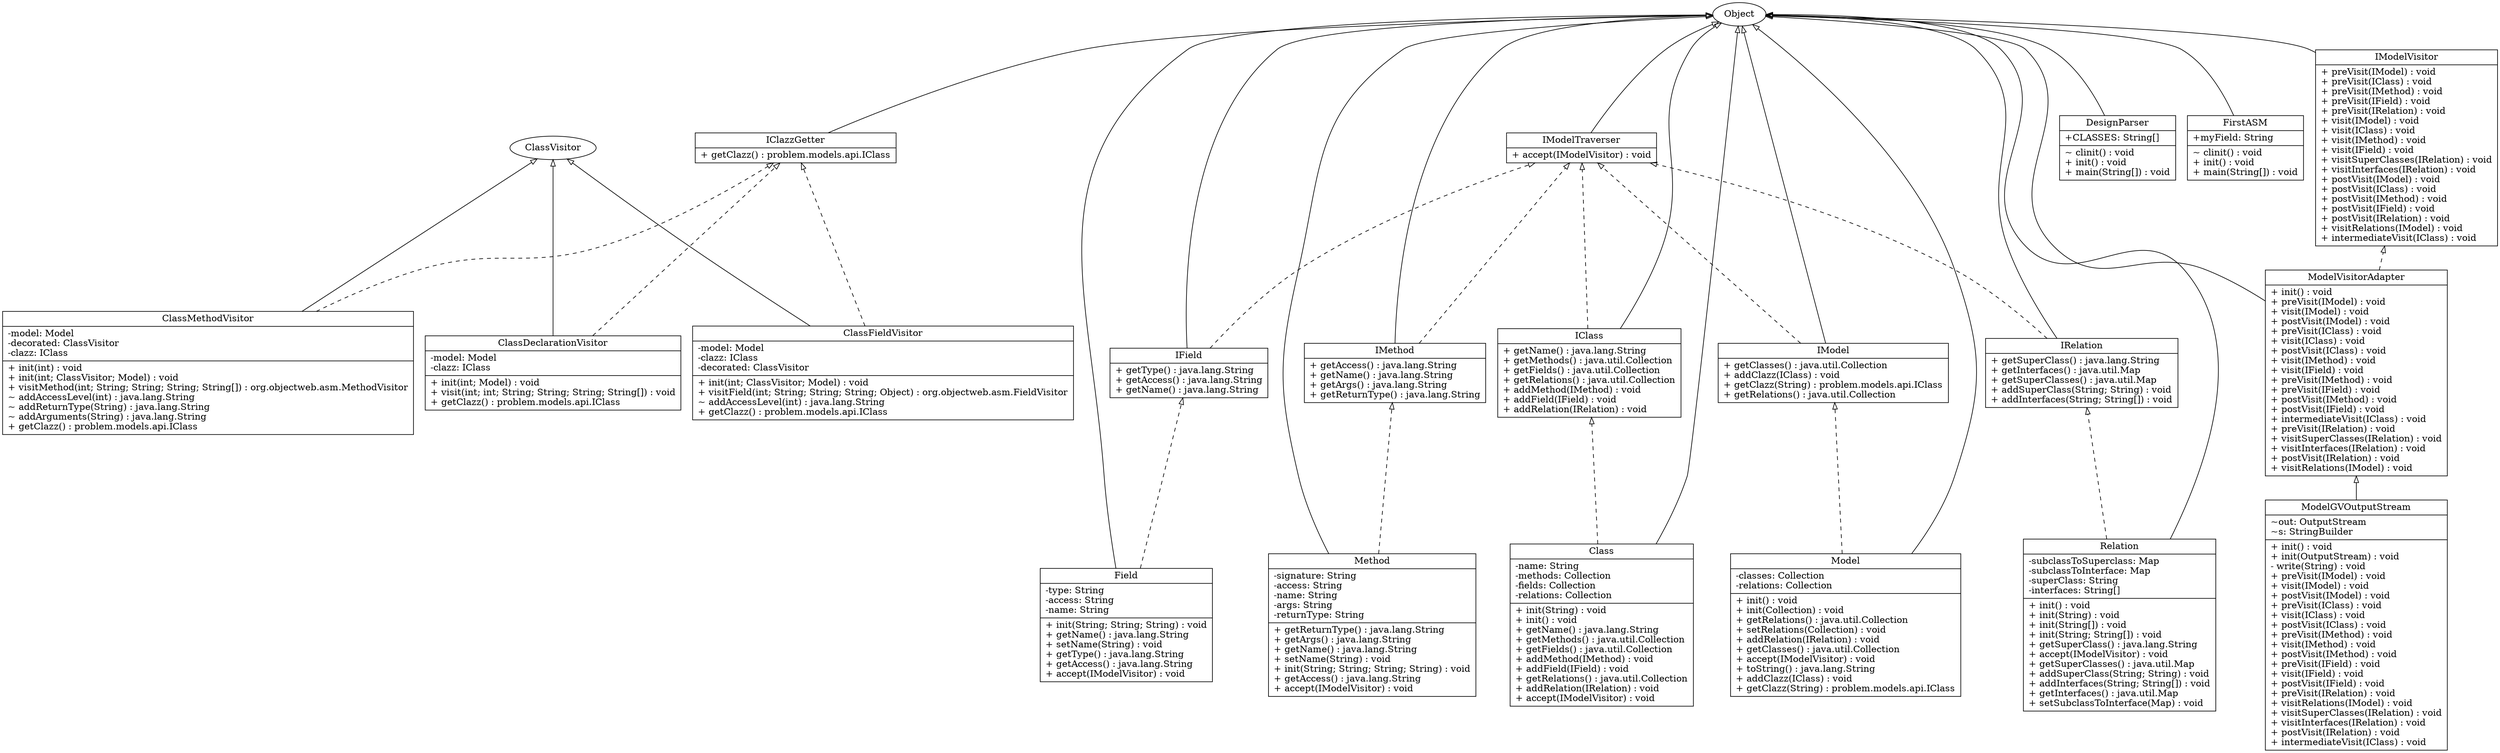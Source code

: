 digraph model{
rankdir = BT;
ClassDeclarationVisitor [
shape="record",
label = "{ClassDeclarationVisitor| -model: Model\l-clazz: IClass\l|+ init(int; Model) : void\l+ visit(int; int; String; String; String; String[]) : void\l+ getClazz() : problem.models.api.IClass\l}"
];

ClassFieldVisitor [
shape="record",
label = "{ClassFieldVisitor| -model: Model\l-clazz: IClass\l-decorated: ClassVisitor\l|+ init(int; ClassVisitor; Model) : void\l+ visitField(int; String; String; String; Object) : org.objectweb.asm.FieldVisitor\l~ addAccessLevel(int) : java.lang.String\l+ getClazz() : problem.models.api.IClass\l}"
];

ClassMethodVisitor [
shape="record",
label = "{ClassMethodVisitor| -model: Model\l-decorated: ClassVisitor\l-clazz: IClass\l|+ init(int) : void\l+ init(int; ClassVisitor; Model) : void\l+ visitMethod(int; String; String; String; String[]) : org.objectweb.asm.MethodVisitor\l~ addAccessLevel(int) : java.lang.String\l~ addReturnType(String) : java.lang.String\l~ addArguments(String) : java.lang.String\l+ getClazz() : problem.models.api.IClass\l}"
];

DesignParser [
shape="record",
label = "{DesignParser| +CLASSES: String[]\l|~ clinit() : void\l+ init() : void\l+ main(String[]) : void\l}"
];

FirstASM [
shape="record",
label = "{FirstASM| +myField: String\l|~ clinit() : void\l+ init() : void\l+ main(String[]) : void\l}"
];

IClazzGetter [
shape="record",
label = "{IClazzGetter| + getClazz() : problem.models.api.IClass\l}"
];

IModelTraverser [
shape="record",
label = "{IModelTraverser| + accept(IModelVisitor) : void\l}"
];

IModelVisitor [
shape="record",
label = "{IModelVisitor| + preVisit(IModel) : void\l+ preVisit(IClass) : void\l+ preVisit(IMethod) : void\l+ preVisit(IField) : void\l+ preVisit(IRelation) : void\l+ visit(IModel) : void\l+ visit(IClass) : void\l+ visit(IMethod) : void\l+ visit(IField) : void\l+ visitSuperClasses(IRelation) : void\l+ visitInterfaces(IRelation) : void\l+ postVisit(IModel) : void\l+ postVisit(IClass) : void\l+ postVisit(IMethod) : void\l+ postVisit(IField) : void\l+ postVisit(IRelation) : void\l+ visitRelations(IModel) : void\l+ intermediateVisit(IClass) : void\l}"
];

ModelVisitorAdapter [
shape="record",
label = "{ModelVisitorAdapter| + init() : void\l+ preVisit(IModel) : void\l+ visit(IModel) : void\l+ postVisit(IModel) : void\l+ preVisit(IClass) : void\l+ visit(IClass) : void\l+ postVisit(IClass) : void\l+ visit(IMethod) : void\l+ visit(IField) : void\l+ preVisit(IMethod) : void\l+ preVisit(IField) : void\l+ postVisit(IMethod) : void\l+ postVisit(IField) : void\l+ intermediateVisit(IClass) : void\l+ preVisit(IRelation) : void\l+ visitSuperClasses(IRelation) : void\l+ visitInterfaces(IRelation) : void\l+ postVisit(IRelation) : void\l+ visitRelations(IModel) : void\l}"
];

IClass [
shape="record",
label = "{IClass| + getName() : java.lang.String\l+ getMethods() : java.util.Collection\l+ getFields() : java.util.Collection\l+ getRelations() : java.util.Collection\l+ addMethod(IMethod) : void\l+ addField(IField) : void\l+ addRelation(IRelation) : void\l}"
];

IField [
shape="record",
label = "{IField| + getType() : java.lang.String\l+ getAccess() : java.lang.String\l+ getName() : java.lang.String\l}"
];

IMethod [
shape="record",
label = "{IMethod| + getAccess() : java.lang.String\l+ getName() : java.lang.String\l+ getArgs() : java.lang.String\l+ getReturnType() : java.lang.String\l}"
];

IModel [
shape="record",
label = "{IModel| + getClasses() : java.util.Collection\l+ addClazz(IClass) : void\l+ getClazz(String) : problem.models.api.IClass\l+ getRelations() : java.util.Collection\l}"
];

IRelation [
shape="record",
label = "{IRelation| + getSuperClass() : java.lang.String\l+ getInterfaces() : java.util.Map\l+ getSuperClasses() : java.util.Map\l+ addSuperClass(String; String) : void\l+ addInterfaces(String; String[]) : void\l}"
];

Class [
shape="record",
label = "{Class| -name: String\l-methods: Collection\l-fields: Collection\l-relations: Collection\l|+ init(String) : void\l+ init() : void\l+ getName() : java.lang.String\l+ getMethods() : java.util.Collection\l+ getFields() : java.util.Collection\l+ addMethod(IMethod) : void\l+ addField(IField) : void\l+ getRelations() : java.util.Collection\l+ addRelation(IRelation) : void\l+ accept(IModelVisitor) : void\l}"
];

Field [
shape="record",
label = "{Field| -type: String\l-access: String\l-name: String\l|+ init(String; String; String) : void\l+ getName() : java.lang.String\l+ setName(String) : void\l+ getType() : java.lang.String\l+ getAccess() : java.lang.String\l+ accept(IModelVisitor) : void\l}"
];

Method [
shape="record",
label = "{Method| -signature: String\l-access: String\l-name: String\l-args: String\l-returnType: String\l|+ getReturnType() : java.lang.String\l+ getArgs() : java.lang.String\l+ getName() : java.lang.String\l+ setName(String) : void\l+ init(String; String; String; String) : void\l+ getAccess() : java.lang.String\l+ accept(IModelVisitor) : void\l}"
];

Model [
shape="record",
label = "{Model| -classes: Collection\l-relations: Collection\l|+ init() : void\l+ init(Collection) : void\l+ getRelations() : java.util.Collection\l+ setRelations(Collection) : void\l+ addRelation(IRelation) : void\l+ getClasses() : java.util.Collection\l+ accept(IModelVisitor) : void\l+ toString() : java.lang.String\l+ addClazz(IClass) : void\l+ getClazz(String) : problem.models.api.IClass\l}"
];

ModelGVOutputStream [
shape="record",
label = "{ModelGVOutputStream| ~out: OutputStream\l~s: StringBuilder\l|+ init() : void\l+ init(OutputStream) : void\l- write(String) : void\l+ preVisit(IModel) : void\l+ visit(IModel) : void\l+ postVisit(IModel) : void\l+ preVisit(IClass) : void\l+ visit(IClass) : void\l+ postVisit(IClass) : void\l+ preVisit(IMethod) : void\l+ visit(IMethod) : void\l+ postVisit(IMethod) : void\l+ preVisit(IField) : void\l+ visit(IField) : void\l+ postVisit(IField) : void\l+ preVisit(IRelation) : void\l+ visitRelations(IModel) : void\l+ visitSuperClasses(IRelation) : void\l+ visitInterfaces(IRelation) : void\l+ postVisit(IRelation) : void\l+ intermediateVisit(IClass) : void\l}"
];

Relation [
shape="record",
label = "{Relation| -subclassToSuperclass: Map\l-subclassToInterface: Map\l-superClass: String\l-interfaces: String[]\l|+ init() : void\l+ init(String) : void\l+ init(String[]) : void\l+ init(String; String[]) : void\l+ getSuperClass() : java.lang.String\l+ accept(IModelVisitor) : void\l+ getSuperClasses() : java.util.Map\l+ addSuperClass(String; String) : void\l+ addInterfaces(String; String[]) : void\l+ getInterfaces() : java.util.Map\l+ setSubclassToInterface(Map) : void\l}"
];

//writing relations between classes now
ClassDeclarationVisitor -> ClassVisitor [arrowhead = "empty"];
ClassFieldVisitor -> ClassVisitor [arrowhead = "empty"];
ClassMethodVisitor -> ClassVisitor [arrowhead = "empty"];
DesignParser -> Object [arrowhead = "empty"];
FirstASM -> Object [arrowhead = "empty"];
IClazzGetter -> Object [arrowhead = "empty"];
IModelTraverser -> Object [arrowhead = "empty"];
IModelVisitor -> Object [arrowhead = "empty"];
ModelVisitorAdapter -> Object [arrowhead = "empty"];
IClass -> Object [arrowhead = "empty"];
IField -> Object [arrowhead = "empty"];
IMethod -> Object [arrowhead = "empty"];
IModel -> Object [arrowhead = "empty"];
IRelation -> Object [arrowhead = "empty"];
Class -> Object [arrowhead = "empty"];
Field -> Object [arrowhead = "empty"];
Method -> Object [arrowhead = "empty"];
Model -> Object [arrowhead = "empty"];
ModelGVOutputStream -> ModelVisitorAdapter [arrowhead = "empty"];
Relation -> Object [arrowhead = "empty"];
ClassDeclarationVisitor -> IClazzGetter [arrowhead = "empty", style = "dashed"];
ClassFieldVisitor -> IClazzGetter [arrowhead = "empty", style = "dashed"];
ClassMethodVisitor -> IClazzGetter [arrowhead = "empty", style = "dashed"];
ModelVisitorAdapter -> IModelVisitor [arrowhead = "empty", style = "dashed"];
IClass -> IModelTraverser [arrowhead = "empty", style = "dashed"];
IField -> IModelTraverser [arrowhead = "empty", style = "dashed"];
IMethod -> IModelTraverser [arrowhead = "empty", style = "dashed"];
IModel -> IModelTraverser [arrowhead = "empty", style = "dashed"];
IRelation -> IModelTraverser [arrowhead = "empty", style = "dashed"];
Class -> IClass [arrowhead = "empty", style = "dashed"];
Field -> IField [arrowhead = "empty", style = "dashed"];
Method -> IMethod [arrowhead = "empty", style = "dashed"];
Model -> IModel [arrowhead = "empty", style = "dashed"];
Relation -> IRelation [arrowhead = "empty", style = "dashed"];
}